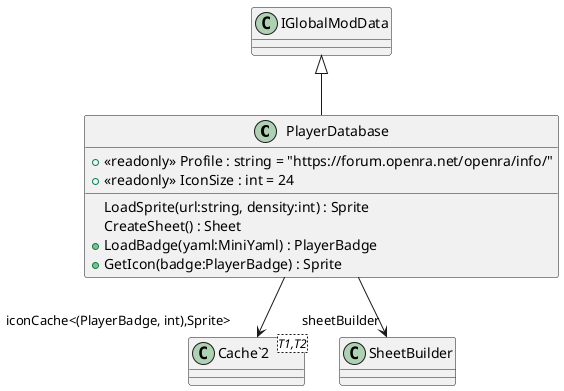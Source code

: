 @startuml
class PlayerDatabase {
    + <<readonly>> Profile : string = "https://forum.openra.net/openra/info/"
    + <<readonly>> IconSize : int = 24
    LoadSprite(url:string, density:int) : Sprite
    CreateSheet() : Sheet
    + LoadBadge(yaml:MiniYaml) : PlayerBadge
    + GetIcon(badge:PlayerBadge) : Sprite
}
class "Cache`2"<T1,T2> {
}
IGlobalModData <|-- PlayerDatabase
PlayerDatabase --> "sheetBuilder" SheetBuilder
PlayerDatabase --> "iconCache<(PlayerBadge, int),Sprite>" "Cache`2"
@enduml
